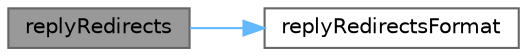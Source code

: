 digraph "replyRedirects"
{
 // LATEX_PDF_SIZE
  bgcolor="transparent";
  edge [fontname=Helvetica,fontsize=10,labelfontname=Helvetica,labelfontsize=10];
  node [fontname=Helvetica,fontsize=10,shape=box,height=0.2,width=0.4];
  rankdir="LR";
  Node1 [id="Node000001",label="replyRedirects",height=0.2,width=0.4,color="gray40", fillcolor="grey60", style="filled", fontcolor="black",tooltip="回复重定向。"];
  Node1 -> Node2 [id="edge1_Node000001_Node000002",color="steelblue1",style="solid",tooltip=" "];
  Node2 [id="Node000002",label="replyRedirectsFormat",height=0.2,width=0.4,color="grey40", fillcolor="white", style="filled",URL="$jqhttpserver_8cpp.html#a8029244d733207e0df79497e7f7c742d",tooltip=" "];
}
